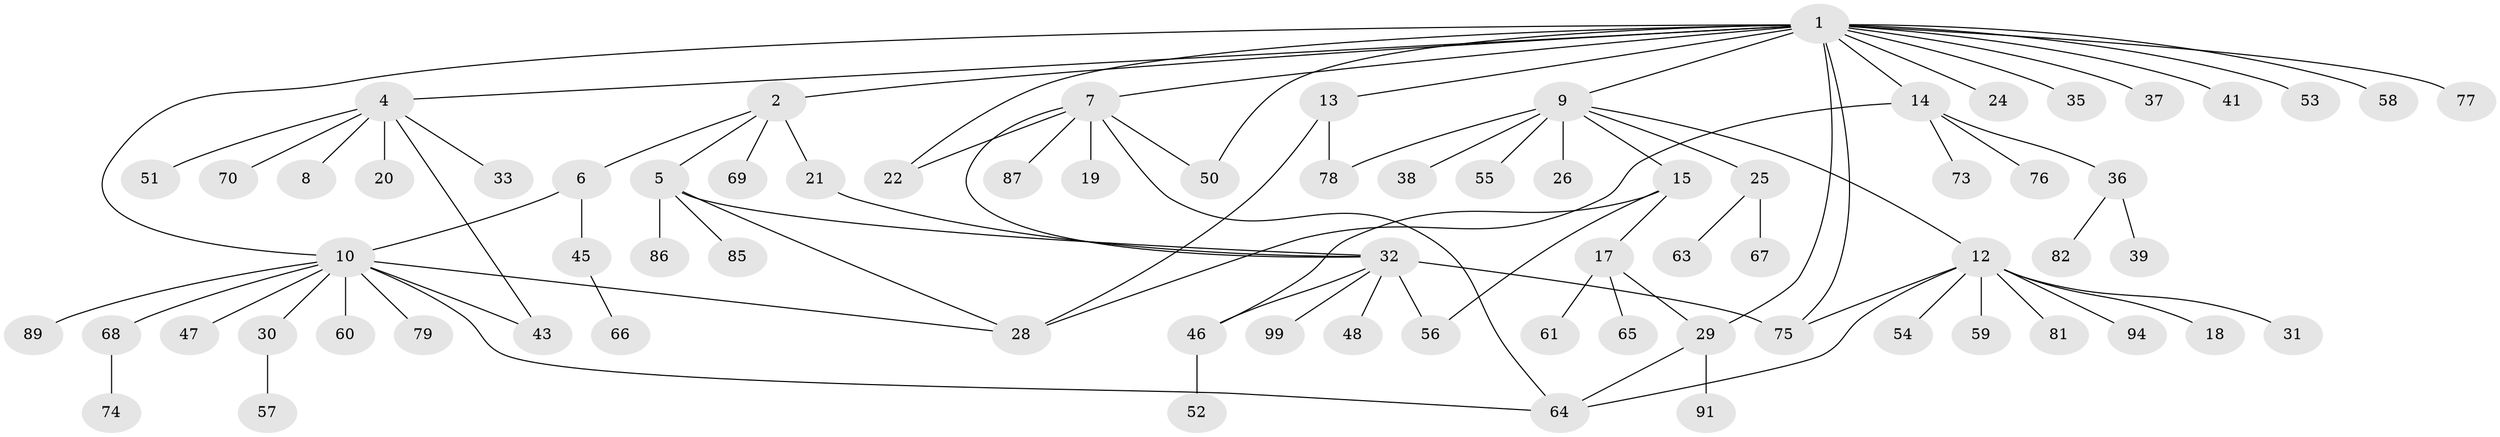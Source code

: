 // original degree distribution, {20: 0.01, 6: 0.03, 2: 0.17, 8: 0.02, 4: 0.07, 5: 0.03, 1: 0.54, 11: 0.01, 7: 0.02, 3: 0.1}
// Generated by graph-tools (version 1.1) at 2025/38/02/21/25 10:38:54]
// undirected, 75 vertices, 92 edges
graph export_dot {
graph [start="1"]
  node [color=gray90,style=filled];
  1 [super="+71"];
  2 [super="+3"];
  4 [super="+84"];
  5 [super="+80"];
  6 [super="+98"];
  7 [super="+44"];
  8;
  9 [super="+27"];
  10 [super="+11"];
  12 [super="+16"];
  13 [super="+23"];
  14 [super="+62"];
  15 [super="+96"];
  17 [super="+97"];
  18 [super="+93"];
  19;
  20;
  21;
  22 [super="+34"];
  24;
  25 [super="+42"];
  26;
  28 [super="+95"];
  29 [super="+40"];
  30;
  31;
  32 [super="+90"];
  33;
  35;
  36;
  37;
  38 [super="+49"];
  39;
  41;
  43;
  45;
  46 [super="+88"];
  47;
  48;
  50;
  51;
  52 [super="+72"];
  53;
  54;
  55;
  56;
  57;
  58;
  59;
  60;
  61;
  63 [super="+92"];
  64;
  65;
  66;
  67;
  68;
  69;
  70;
  73;
  74;
  75 [super="+83"];
  76;
  77;
  78 [super="+100"];
  79;
  81;
  82;
  85;
  86;
  87;
  89;
  91;
  94;
  99;
  1 -- 2 [weight=2];
  1 -- 4;
  1 -- 7;
  1 -- 9;
  1 -- 10;
  1 -- 13;
  1 -- 14;
  1 -- 22;
  1 -- 24;
  1 -- 29;
  1 -- 35;
  1 -- 37;
  1 -- 41;
  1 -- 50;
  1 -- 53;
  1 -- 58;
  1 -- 75;
  1 -- 77;
  2 -- 5;
  2 -- 6;
  2 -- 21;
  2 -- 69;
  4 -- 8;
  4 -- 20;
  4 -- 33;
  4 -- 43;
  4 -- 51;
  4 -- 70;
  5 -- 32;
  5 -- 85;
  5 -- 86;
  5 -- 28;
  6 -- 10;
  6 -- 45;
  7 -- 19;
  7 -- 32;
  7 -- 64;
  7 -- 50;
  7 -- 87;
  7 -- 22;
  9 -- 12;
  9 -- 15;
  9 -- 25;
  9 -- 26;
  9 -- 38 [weight=2];
  9 -- 55;
  9 -- 78;
  10 -- 64;
  10 -- 79;
  10 -- 68;
  10 -- 89;
  10 -- 43;
  10 -- 60;
  10 -- 30;
  10 -- 47;
  10 -- 28;
  12 -- 18;
  12 -- 31;
  12 -- 54;
  12 -- 64;
  12 -- 81;
  12 -- 94;
  12 -- 59;
  12 -- 75;
  13 -- 78;
  13 -- 28;
  14 -- 28;
  14 -- 36;
  14 -- 73;
  14 -- 76;
  15 -- 17;
  15 -- 46;
  15 -- 56;
  17 -- 29;
  17 -- 61;
  17 -- 65;
  21 -- 32;
  25 -- 63;
  25 -- 67;
  29 -- 64;
  29 -- 91;
  30 -- 57;
  32 -- 48;
  32 -- 56;
  32 -- 99;
  32 -- 75;
  32 -- 46;
  36 -- 39;
  36 -- 82;
  45 -- 66;
  46 -- 52;
  68 -- 74;
}
